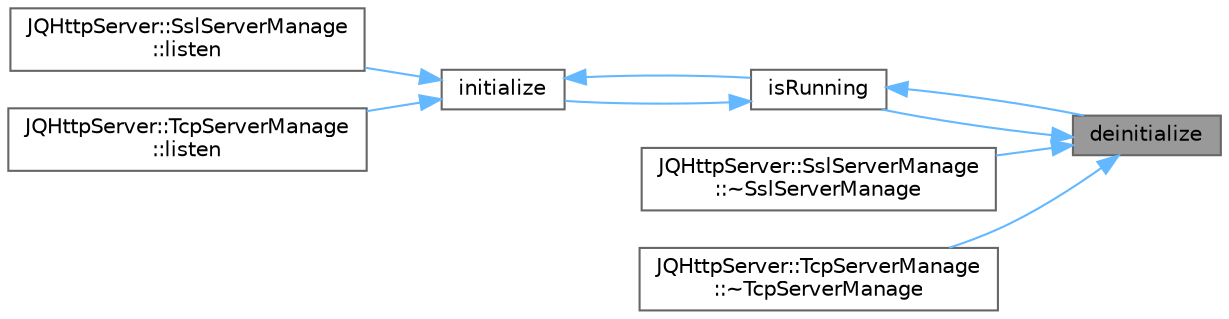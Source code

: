 digraph "deinitialize"
{
 // LATEX_PDF_SIZE
  bgcolor="transparent";
  edge [fontname=Helvetica,fontsize=10,labelfontname=Helvetica,labelfontsize=10];
  node [fontname=Helvetica,fontsize=10,shape=box,height=0.2,width=0.4];
  rankdir="RL";
  Node1 [id="Node000001",label="deinitialize",height=0.2,width=0.4,color="gray40", fillcolor="grey60", style="filled", fontcolor="black",tooltip="反初始化。"];
  Node1 -> Node2 [id="edge1_Node000001_Node000002",dir="back",color="steelblue1",style="solid",tooltip=" "];
  Node2 [id="Node000002",label="isRunning",height=0.2,width=0.4,color="grey40", fillcolor="white", style="filled",URL="$class_j_q_http_server_1_1_abstract_manage.html#ae18fdecaaf0c007c3063f6f673633b91",tooltip="检查是否正在运行。"];
  Node2 -> Node1 [id="edge2_Node000002_Node000001",dir="back",color="steelblue1",style="solid",tooltip=" "];
  Node2 -> Node3 [id="edge3_Node000002_Node000003",dir="back",color="steelblue1",style="solid",tooltip=" "];
  Node3 [id="Node000003",label="initialize",height=0.2,width=0.4,color="grey40", fillcolor="white", style="filled",URL="$class_j_q_http_server_1_1_abstract_manage.html#ab3e7cc706c522b3231f9156bba461436",tooltip="初始化。"];
  Node3 -> Node2 [id="edge4_Node000003_Node000002",dir="back",color="steelblue1",style="solid",tooltip=" "];
  Node3 -> Node4 [id="edge5_Node000003_Node000004",dir="back",color="steelblue1",style="solid",tooltip=" "];
  Node4 [id="Node000004",label="JQHttpServer::SslServerManage\l::listen",height=0.2,width=0.4,color="grey40", fillcolor="white", style="filled",URL="$class_j_q_http_server_1_1_ssl_server_manage.html#a643d4c1cb7c9ccedbc20b61bf3d381d5",tooltip="监听。"];
  Node3 -> Node5 [id="edge6_Node000003_Node000005",dir="back",color="steelblue1",style="solid",tooltip=" "];
  Node5 [id="Node000005",label="JQHttpServer::TcpServerManage\l::listen",height=0.2,width=0.4,color="grey40", fillcolor="white", style="filled",URL="$class_j_q_http_server_1_1_tcp_server_manage.html#a3507638c85bec2a3f3d7a621c9fe8fa8",tooltip="监听。"];
  Node1 -> Node6 [id="edge7_Node000001_Node000006",dir="back",color="steelblue1",style="solid",tooltip=" "];
  Node6 [id="Node000006",label="JQHttpServer::SslServerManage\l::~SslServerManage",height=0.2,width=0.4,color="grey40", fillcolor="white", style="filled",URL="$class_j_q_http_server_1_1_ssl_server_manage.html#a247227d292dd8bcf91459962e6f62542",tooltip="析构函数。"];
  Node1 -> Node7 [id="edge8_Node000001_Node000007",dir="back",color="steelblue1",style="solid",tooltip=" "];
  Node7 [id="Node000007",label="JQHttpServer::TcpServerManage\l::~TcpServerManage",height=0.2,width=0.4,color="grey40", fillcolor="white", style="filled",URL="$class_j_q_http_server_1_1_tcp_server_manage.html#a2c6f25d74941e636f40a974564ba0e20",tooltip="析构函数。"];
}
